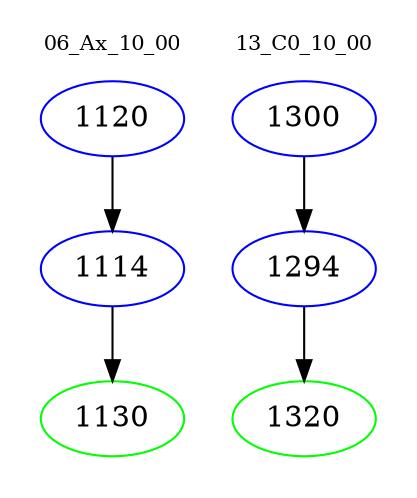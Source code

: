 digraph{
subgraph cluster_0 {
color = white
label = "06_Ax_10_00";
fontsize=10;
T0_1120 [label="1120", color="blue"]
T0_1120 -> T0_1114 [color="black"]
T0_1114 [label="1114", color="blue"]
T0_1114 -> T0_1130 [color="black"]
T0_1130 [label="1130", color="green"]
}
subgraph cluster_1 {
color = white
label = "13_C0_10_00";
fontsize=10;
T1_1300 [label="1300", color="blue"]
T1_1300 -> T1_1294 [color="black"]
T1_1294 [label="1294", color="blue"]
T1_1294 -> T1_1320 [color="black"]
T1_1320 [label="1320", color="green"]
}
}
